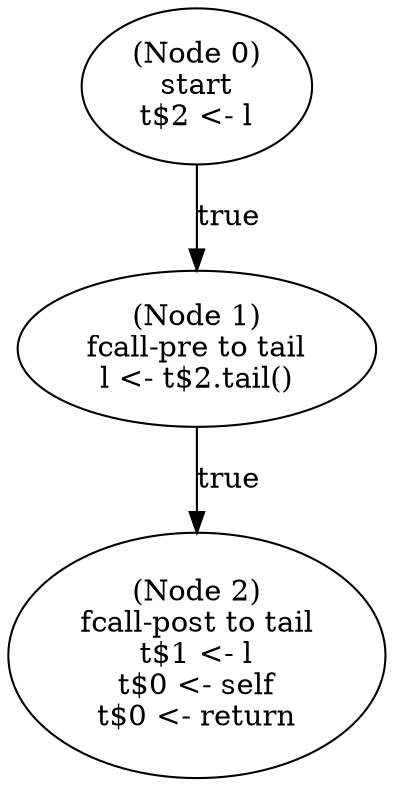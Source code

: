digraph removeHead_pre {
  n0 [label="(Node 0)\nstart\nt$2 <- l\n"];
 n0 -> n1 [label="true"];
  n1 [label="(Node 1)\nfcall-pre to tail\nl <- t$2.tail()\n"];
 n1 -> n2 [label="true"];
  n2 [label="(Node 2)\nfcall-post to tail\nt$1 <- l\nt$0 <- self\nt$0 <- return\n"];
}

